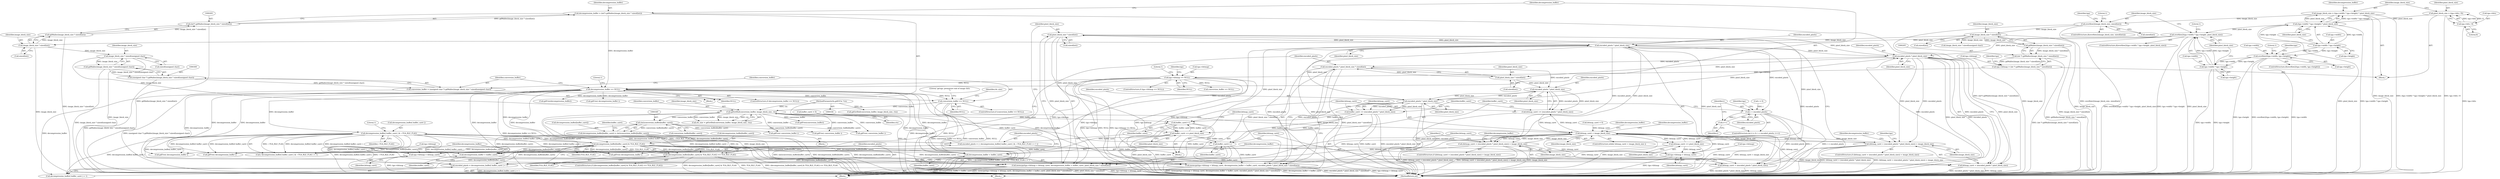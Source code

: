 digraph "1_libgd_fb0e0cce0b9f25389ab56604c3547351617e1415@API" {
"1000418" [label="(Call,pixel_block_size * sizeof(int))"];
"1000387" [label="(Call,encoded_pixels * pixel_block_size)"];
"1000372" [label="(Call,encoded_pixels = ( ( decompression_buffer[ buffer_caret ] & ~TGA_RLE_FLAG ) + 1 ))"];
"1000375" [label="(Call,decompression_buffer[ buffer_caret ] & ~TGA_RLE_FLAG)"];
"1000290" [label="(Call,decompression_buffer == NULL)"];
"1000280" [label="(Call,decompression_buffer = (int*) gdMalloc(image_block_size * sizeof(int)))"];
"1000282" [label="(Call,(int*) gdMalloc(image_block_size * sizeof(int)))"];
"1000284" [label="(Call,gdMalloc(image_block_size * sizeof(int)))"];
"1000285" [label="(Call,image_block_size * sizeof(int))"];
"1000207" [label="(Call,image_block_size * sizeof(int))"];
"1000177" [label="(Call,overflow2(image_block_size, sizeof(int)))"];
"1000117" [label="(Call,image_block_size = (tga->width * tga->height) * pixel_block_size)"];
"1000119" [label="(Call,(tga->width * tga->height) * pixel_block_size)"];
"1000120" [label="(Call,tga->width * tga->height)"];
"1000109" [label="(Call,pixel_block_size = (tga->bits / 8))"];
"1000111" [label="(Call,tga->bits / 8)"];
"1000212" [label="(Call,tga->bitmap == NULL)"];
"1000200" [label="(Call,tga->bitmap = (int *) gdMalloc(image_block_size * sizeof(int)))"];
"1000204" [label="(Call,(int *) gdMalloc(image_block_size * sizeof(int)))"];
"1000206" [label="(Call,gdMalloc(image_block_size * sizeof(int)))"];
"1000365" [label="(Call,decompression_buffer[buffer_caret] & TGA_RLE_FLAG)"];
"1000344" [label="(Call,decompression_buffer[buffer_caret] = (int)conversion_buffer[buffer_caret])"];
"1000348" [label="(Call,(int)conversion_buffer[buffer_caret])"];
"1000320" [label="(Call,gdGetBuf(conversion_buffer, image_block_size, ctx))"];
"1000307" [label="(Call,conversion_buffer == NULL)"];
"1000297" [label="(Call,conversion_buffer = (unsigned char *) gdMalloc(image_block_size * sizeof(unsigned char)))"];
"1000299" [label="(Call,(unsigned char *) gdMalloc(image_block_size * sizeof(unsigned char)))"];
"1000301" [label="(Call,gdMalloc(image_block_size * sizeof(unsigned char)))"];
"1000302" [label="(Call,image_block_size * sizeof(unsigned char))"];
"1000105" [label="(MethodParameterIn,gdIOCtx *ctx)"];
"1000364" [label="(Call,(decompression_buffer[buffer_caret] & TGA_RLE_FLAG) == TGA_RLE_FLAG)"];
"1000477" [label="(Call,encoded_pixels * pixel_block_size)"];
"1000472" [label="(Call,encoded_pixels * pixel_block_size)"];
"1000464" [label="(Call,encoded_pixels * pixel_block_size * sizeof(int))"];
"1000443" [label="(Call,encoded_pixels * pixel_block_size)"];
"1000430" [label="(Call,encoded_pixels = decompression_buffer[ buffer_caret ] + 1)"];
"1000163" [label="(Call,overflow2(tga->width * tga->height, pixel_block_size))"];
"1000164" [label="(Call,tga->width * tga->height)"];
"1000151" [label="(Call,overflow2(tga->width, tga->height))"];
"1000418" [label="(Call,pixel_block_size * sizeof(int))"];
"1000466" [label="(Call,pixel_block_size * sizeof(int))"];
"1000384" [label="(Call,(bitmap_caret + (encoded_pixels * pixel_block_size)) > image_block_size)"];
"1000359" [label="(Call,bitmap_caret < image_block_size)"];
"1000385" [label="(Call,bitmap_caret + (encoded_pixels * pixel_block_size))"];
"1000409" [label="(Call,memcpy(tga->bitmap + bitmap_caret, decompression_buffer + buffer_caret, pixel_block_size * sizeof(int)))"];
"1000410" [label="(Call,tga->bitmap + bitmap_caret)"];
"1000422" [label="(Call,bitmap_caret += pixel_block_size)"];
"1000440" [label="(Call,(bitmap_caret + (encoded_pixels * pixel_block_size)) > image_block_size)"];
"1000441" [label="(Call,bitmap_caret + (encoded_pixels * pixel_block_size))"];
"1000455" [label="(Call,memcpy(tga->bitmap + bitmap_caret, decompression_buffer + buffer_caret, encoded_pixels * pixel_block_size * sizeof(int)))"];
"1000456" [label="(Call,tga->bitmap + bitmap_caret)"];
"1000470" [label="(Call,bitmap_caret += (encoded_pixels * pixel_block_size))"];
"1000403" [label="(Call,i < encoded_pixels)"];
"1000406" [label="(Call,i++)"];
"1000425" [label="(Call,buffer_caret += pixel_block_size)"];
"1000381" [label="(Call,buffer_caret++)"];
"1000415" [label="(Call,decompression_buffer + buffer_caret)"];
"1000437" [label="(Call,buffer_caret++)"];
"1000461" [label="(Call,decompression_buffer + buffer_caret)"];
"1000475" [label="(Call,buffer_caret += (encoded_pixels * pixel_block_size))"];
"1000449" [label="(Identifier,decompression_buffer)"];
"1000150" [label="(ControlStructure,if(overflow2(tga->width, tga->height)))"];
"1000175" [label="(Literal,1)"];
"1000350" [label="(Call,conversion_buffer[buffer_caret])"];
"1000141" [label="(Call,bitmap_caret = 0)"];
"1000161" [label="(Literal,1)"];
"1000416" [label="(Identifier,decompression_buffer)"];
"1000441" [label="(Call,bitmap_caret + (encoded_pixels * pixel_block_size))"];
"1000119" [label="(Call,(tga->width * tga->height) * pixel_block_size)"];
"1000407" [label="(Identifier,i)"];
"1000419" [label="(Identifier,pixel_block_size)"];
"1000466" [label="(Call,pixel_block_size * sizeof(int))"];
"1000177" [label="(Call,overflow2(image_block_size, sizeof(int)))"];
"1000120" [label="(Call,tga->width * tga->height)"];
"1000213" [label="(Call,tga->bitmap)"];
"1000431" [label="(Identifier,encoded_pixels)"];
"1000374" [label="(Call,( decompression_buffer[ buffer_caret ] & ~TGA_RLE_FLAG ) + 1)"];
"1000458" [label="(Identifier,tga)"];
"1000312" [label="(Literal,\"gd-tga: premature end of image data\n\")"];
"1000427" [label="(Identifier,pixel_block_size)"];
"1000308" [label="(Identifier,conversion_buffer)"];
"1000112" [label="(Call,tga->bits)"];
"1000281" [label="(Identifier,decompression_buffer)"];
"1000107" [label="(Block,)"];
"1000382" [label="(Identifier,buffer_caret)"];
"1000414" [label="(Identifier,bitmap_caret)"];
"1000473" [label="(Identifier,encoded_pixels)"];
"1000372" [label="(Call,encoded_pixels = ( ( decompression_buffer[ buffer_caret ] & ~TGA_RLE_FLAG ) + 1 ))"];
"1000415" [label="(Call,decompression_buffer + buffer_caret)"];
"1000370" [label="(Identifier,TGA_RLE_FLAG)"];
"1000212" [label="(Call,tga->bitmap == NULL)"];
"1000209" [label="(Call,sizeof(int))"];
"1000361" [label="(Identifier,image_block_size)"];
"1000376" [label="(Call,decompression_buffer[ buffer_caret ])"];
"1000392" [label="(Call,gdFree( decompression_buffer ))"];
"1000403" [label="(Call,i < encoded_pixels)"];
"1000481" [label="(Identifier,decompression_buffer)"];
"1000387" [label="(Call,encoded_pixels * pixel_block_size)"];
"1000127" [label="(Identifier,pixel_block_size)"];
"1000343" [label="(Block,)"];
"1000482" [label="(Call,gdFree( conversion_buffer ))"];
"1000424" [label="(Identifier,pixel_block_size)"];
"1000393" [label="(Identifier,decompression_buffer)"];
"1000462" [label="(Identifier,decompression_buffer)"];
"1000418" [label="(Call,pixel_block_size * sizeof(int))"];
"1000214" [label="(Identifier,tga)"];
"1000151" [label="(Call,overflow2(tga->width, tga->height))"];
"1000296" [label="(Literal,1)"];
"1000410" [label="(Call,tga->bitmap + bitmap_caret)"];
"1000331" [label="(Call,gdFree(decompression_buffer))"];
"1000155" [label="(Call,tga->height)"];
"1000442" [label="(Identifier,bitmap_caret)"];
"1000162" [label="(ControlStructure,if(overflow2(tga->width * tga->height, pixel_block_size)))"];
"1000444" [label="(Identifier,encoded_pixels)"];
"1000412" [label="(Identifier,tga)"];
"1000208" [label="(Identifier,image_block_size)"];
"1000379" [label="(Identifier,~TGA_RLE_FLAG)"];
"1000298" [label="(Identifier,conversion_buffer)"];
"1000364" [label="(Call,(decompression_buffer[buffer_caret] & TGA_RLE_FLAG) == TGA_RLE_FLAG)"];
"1000206" [label="(Call,gdMalloc(image_block_size * sizeof(int)))"];
"1000420" [label="(Call,sizeof(int))"];
"1000309" [label="(Identifier,NULL)"];
"1000345" [label="(Call,decompression_buffer[buffer_caret])"];
"1000360" [label="(Identifier,bitmap_caret)"];
"1000121" [label="(Call,tga->width)"];
"1000430" [label="(Call,encoded_pixels = decompression_buffer[ buffer_caret ] + 1)"];
"1000358" [label="(ControlStructure,while( bitmap_caret < image_block_size ))"];
"1000471" [label="(Identifier,bitmap_caret)"];
"1000280" [label="(Call,decompression_buffer = (int*) gdMalloc(image_block_size * sizeof(int)))"];
"1000111" [label="(Call,tga->bits / 8)"];
"1000465" [label="(Identifier,encoded_pixels)"];
"1000323" [label="(Identifier,ctx)"];
"1000463" [label="(Identifier,buffer_caret)"];
"1000461" [label="(Call,decompression_buffer + buffer_caret)"];
"1000390" [label="(Identifier,image_block_size)"];
"1000385" [label="(Call,bitmap_caret + (encoded_pixels * pixel_block_size))"];
"1000165" [label="(Call,tga->width)"];
"1000284" [label="(Call,gdMalloc(image_block_size * sizeof(int)))"];
"1000373" [label="(Identifier,encoded_pixels)"];
"1000304" [label="(Call,sizeof(unsigned char))"];
"1000399" [label="(ControlStructure,for (i = 0; i < encoded_pixels; i++))"];
"1000432" [label="(Call,decompression_buffer[ buffer_caret ] + 1)"];
"1000423" [label="(Identifier,bitmap_caret)"];
"1000446" [label="(Identifier,image_block_size)"];
"1000168" [label="(Call,tga->height)"];
"1000381" [label="(Call,buffer_caret++)"];
"1000460" [label="(Identifier,bitmap_caret)"];
"1000164" [label="(Call,tga->width * tga->height)"];
"1000109" [label="(Call,pixel_block_size = (tga->bits / 8))"];
"1000389" [label="(Identifier,pixel_block_size)"];
"1000386" [label="(Identifier,bitmap_caret)"];
"1000236" [label="(Call,conversion_buffer == NULL)"];
"1000365" [label="(Call,decompression_buffer[buffer_caret] & TGA_RLE_FLAG)"];
"1000425" [label="(Call,buffer_caret += pixel_block_size)"];
"1000475" [label="(Call,buffer_caret += (encoded_pixels * pixel_block_size))"];
"1000406" [label="(Call,i++)"];
"1000404" [label="(Identifier,i)"];
"1000384" [label="(Call,(bitmap_caret + (encoded_pixels * pixel_block_size)) > image_block_size)"];
"1000307" [label="(Call,conversion_buffer == NULL)"];
"1000371" [label="(Block,)"];
"1000303" [label="(Identifier,image_block_size)"];
"1000375" [label="(Call,decompression_buffer[ buffer_caret ] & ~TGA_RLE_FLAG)"];
"1000479" [label="(Identifier,pixel_block_size)"];
"1000231" [label="(Call,image_block_size * sizeof(unsigned char))"];
"1000401" [label="(Identifier,i)"];
"1000166" [label="(Identifier,tga)"];
"1000480" [label="(Call,gdFree( decompression_buffer ))"];
"1000405" [label="(Identifier,encoded_pixels)"];
"1000110" [label="(Identifier,pixel_block_size)"];
"1000426" [label="(Identifier,buffer_caret)"];
"1000282" [label="(Call,(int*) gdMalloc(image_block_size * sizeof(int)))"];
"1000380" [label="(Literal,1)"];
"1000285" [label="(Call,image_block_size * sizeof(int))"];
"1000476" [label="(Identifier,buffer_caret)"];
"1000130" [label="(Identifier,decompression_buffer)"];
"1000474" [label="(Identifier,pixel_block_size)"];
"1000204" [label="(Call,(int *) gdMalloc(image_block_size * sizeof(int)))"];
"1000411" [label="(Call,tga->bitmap)"];
"1000245" [label="(Call,gdGetBuf(conversion_buffer, image_block_size, ctx))"];
"1000468" [label="(Call,sizeof(int))"];
"1000313" [label="(Call,gdFree( decompression_buffer ))"];
"1000292" [label="(Identifier,NULL)"];
"1000287" [label="(Call,sizeof(int))"];
"1000438" [label="(Identifier,buffer_caret)"];
"1000344" [label="(Call,decompression_buffer[buffer_caret] = (int)conversion_buffer[buffer_caret])"];
"1000189" [label="(Identifier,tga)"];
"1000472" [label="(Call,encoded_pixels * pixel_block_size)"];
"1000301" [label="(Call,gdMalloc(image_block_size * sizeof(unsigned char)))"];
"1000400" [label="(Call,i = 0)"];
"1000467" [label="(Identifier,pixel_block_size)"];
"1000456" [label="(Call,tga->bitmap + bitmap_caret)"];
"1000445" [label="(Identifier,pixel_block_size)"];
"1000394" [label="(Call,gdFree( conversion_buffer ))"];
"1000224" [label="(Block,)"];
"1000219" [label="(Literal,1)"];
"1000201" [label="(Call,tga->bitmap)"];
"1000457" [label="(Call,tga->bitmap)"];
"1000211" [label="(ControlStructure,if (tga->bitmap == NULL))"];
"1000383" [label="(ControlStructure,if ((bitmap_caret + (encoded_pixels * pixel_block_size)) > image_block_size))"];
"1000322" [label="(Identifier,image_block_size)"];
"1000408" [label="(Block,)"];
"1000117" [label="(Call,image_block_size = (tga->width * tga->height) * pixel_block_size)"];
"1000321" [label="(Identifier,conversion_buffer)"];
"1000222" [label="(Identifier,tga)"];
"1000118" [label="(Identifier,image_block_size)"];
"1000450" [label="(Call,gdFree( conversion_buffer ))"];
"1000105" [label="(MethodParameterIn,gdIOCtx *ctx)"];
"1000289" [label="(ControlStructure,if (decompression_buffer == NULL))"];
"1000409" [label="(Call,memcpy(tga->bitmap + bitmap_caret, decompression_buffer + buffer_caret, pixel_block_size * sizeof(int)))"];
"1000184" [label="(Literal,1)"];
"1000176" [label="(ControlStructure,if(overflow2(image_block_size, sizeof(int))))"];
"1000437" [label="(Call,buffer_caret++)"];
"1000318" [label="(Call,rle_size = gdGetBuf(conversion_buffer, image_block_size, ctx))"];
"1000216" [label="(Identifier,NULL)"];
"1000367" [label="(Identifier,decompression_buffer)"];
"1000487" [label="(MethodReturn,int)"];
"1000478" [label="(Identifier,encoded_pixels)"];
"1000440" [label="(Call,(bitmap_caret + (encoded_pixels * pixel_block_size)) > image_block_size)"];
"1000319" [label="(Identifier,rle_size)"];
"1000417" [label="(Identifier,buffer_caret)"];
"1000355" [label="(Call,buffer_caret = 0)"];
"1000363" [label="(ControlStructure,if ((decompression_buffer[buffer_caret] & TGA_RLE_FLAG) == TGA_RLE_FLAG))"];
"1000477" [label="(Call,encoded_pixels * pixel_block_size)"];
"1000171" [label="(Identifier,pixel_block_size)"];
"1000448" [label="(Call,gdFree( decompression_buffer ))"];
"1000369" [label="(Identifier,TGA_RLE_FLAG)"];
"1000200" [label="(Call,tga->bitmap = (int *) gdMalloc(image_block_size * sizeof(int)))"];
"1000207" [label="(Call,image_block_size * sizeof(int))"];
"1000302" [label="(Call,image_block_size * sizeof(unsigned char))"];
"1000179" [label="(Call,sizeof(int))"];
"1000299" [label="(Call,(unsigned char *) gdMalloc(image_block_size * sizeof(unsigned char)))"];
"1000470" [label="(Call,bitmap_caret += (encoded_pixels * pixel_block_size))"];
"1000464" [label="(Call,encoded_pixels * pixel_block_size * sizeof(int))"];
"1000152" [label="(Call,tga->width)"];
"1000455" [label="(Call,memcpy(tga->bitmap + bitmap_caret, decompression_buffer + buffer_caret, encoded_pixels * pixel_block_size * sizeof(int)))"];
"1000297" [label="(Call,conversion_buffer = (unsigned char *) gdMalloc(image_block_size * sizeof(unsigned char)))"];
"1000388" [label="(Identifier,encoded_pixels)"];
"1000429" [label="(Block,)"];
"1000178" [label="(Identifier,image_block_size)"];
"1000291" [label="(Identifier,decompression_buffer)"];
"1000286" [label="(Identifier,image_block_size)"];
"1000124" [label="(Call,tga->height)"];
"1000115" [label="(Literal,8)"];
"1000348" [label="(Call,(int)conversion_buffer[buffer_caret])"];
"1000443" [label="(Call,encoded_pixels * pixel_block_size)"];
"1000290" [label="(Call,decompression_buffer == NULL)"];
"1000306" [label="(ControlStructure,if (conversion_buffer == NULL))"];
"1000329" [label="(Call,gdFree(conversion_buffer))"];
"1000422" [label="(Call,bitmap_caret += pixel_block_size)"];
"1000354" [label="(Identifier,buffer_caret)"];
"1000163" [label="(Call,overflow2(tga->width * tga->height, pixel_block_size))"];
"1000320" [label="(Call,gdGetBuf(conversion_buffer, image_block_size, ctx))"];
"1000439" [label="(ControlStructure,if ((bitmap_caret + (encoded_pixels * pixel_block_size)) > image_block_size))"];
"1000359" [label="(Call,bitmap_caret < image_block_size)"];
"1000366" [label="(Call,decompression_buffer[buffer_caret])"];
"1000418" -> "1000409"  [label="AST: "];
"1000418" -> "1000420"  [label="CFG: "];
"1000419" -> "1000418"  [label="AST: "];
"1000420" -> "1000418"  [label="AST: "];
"1000409" -> "1000418"  [label="CFG: "];
"1000418" -> "1000387"  [label="DDG: pixel_block_size"];
"1000418" -> "1000409"  [label="DDG: pixel_block_size"];
"1000387" -> "1000418"  [label="DDG: pixel_block_size"];
"1000418" -> "1000422"  [label="DDG: pixel_block_size"];
"1000418" -> "1000425"  [label="DDG: pixel_block_size"];
"1000418" -> "1000443"  [label="DDG: pixel_block_size"];
"1000387" -> "1000385"  [label="AST: "];
"1000387" -> "1000389"  [label="CFG: "];
"1000388" -> "1000387"  [label="AST: "];
"1000389" -> "1000387"  [label="AST: "];
"1000385" -> "1000387"  [label="CFG: "];
"1000387" -> "1000487"  [label="DDG: pixel_block_size"];
"1000387" -> "1000487"  [label="DDG: encoded_pixels"];
"1000387" -> "1000384"  [label="DDG: encoded_pixels"];
"1000387" -> "1000384"  [label="DDG: pixel_block_size"];
"1000387" -> "1000385"  [label="DDG: encoded_pixels"];
"1000387" -> "1000385"  [label="DDG: pixel_block_size"];
"1000372" -> "1000387"  [label="DDG: encoded_pixels"];
"1000477" -> "1000387"  [label="DDG: pixel_block_size"];
"1000163" -> "1000387"  [label="DDG: pixel_block_size"];
"1000387" -> "1000403"  [label="DDG: encoded_pixels"];
"1000387" -> "1000425"  [label="DDG: pixel_block_size"];
"1000387" -> "1000443"  [label="DDG: pixel_block_size"];
"1000372" -> "1000371"  [label="AST: "];
"1000372" -> "1000374"  [label="CFG: "];
"1000373" -> "1000372"  [label="AST: "];
"1000374" -> "1000372"  [label="AST: "];
"1000382" -> "1000372"  [label="CFG: "];
"1000372" -> "1000487"  [label="DDG: ( decompression_buffer[ buffer_caret ] & ~TGA_RLE_FLAG ) + 1"];
"1000375" -> "1000372"  [label="DDG: decompression_buffer[ buffer_caret ]"];
"1000375" -> "1000372"  [label="DDG: ~TGA_RLE_FLAG"];
"1000375" -> "1000374"  [label="AST: "];
"1000375" -> "1000379"  [label="CFG: "];
"1000376" -> "1000375"  [label="AST: "];
"1000379" -> "1000375"  [label="AST: "];
"1000380" -> "1000375"  [label="CFG: "];
"1000375" -> "1000487"  [label="DDG: decompression_buffer[ buffer_caret ]"];
"1000375" -> "1000487"  [label="DDG: ~TGA_RLE_FLAG"];
"1000375" -> "1000365"  [label="DDG: decompression_buffer[ buffer_caret ]"];
"1000375" -> "1000374"  [label="DDG: decompression_buffer[ buffer_caret ]"];
"1000375" -> "1000374"  [label="DDG: ~TGA_RLE_FLAG"];
"1000290" -> "1000375"  [label="DDG: decompression_buffer"];
"1000365" -> "1000375"  [label="DDG: decompression_buffer[buffer_caret]"];
"1000375" -> "1000392"  [label="DDG: decompression_buffer[ buffer_caret ]"];
"1000375" -> "1000409"  [label="DDG: decompression_buffer[ buffer_caret ]"];
"1000375" -> "1000415"  [label="DDG: decompression_buffer[ buffer_caret ]"];
"1000375" -> "1000430"  [label="DDG: decompression_buffer[ buffer_caret ]"];
"1000375" -> "1000432"  [label="DDG: decompression_buffer[ buffer_caret ]"];
"1000375" -> "1000448"  [label="DDG: decompression_buffer[ buffer_caret ]"];
"1000375" -> "1000455"  [label="DDG: decompression_buffer[ buffer_caret ]"];
"1000375" -> "1000461"  [label="DDG: decompression_buffer[ buffer_caret ]"];
"1000375" -> "1000480"  [label="DDG: decompression_buffer[ buffer_caret ]"];
"1000290" -> "1000289"  [label="AST: "];
"1000290" -> "1000292"  [label="CFG: "];
"1000291" -> "1000290"  [label="AST: "];
"1000292" -> "1000290"  [label="AST: "];
"1000296" -> "1000290"  [label="CFG: "];
"1000298" -> "1000290"  [label="CFG: "];
"1000290" -> "1000487"  [label="DDG: decompression_buffer"];
"1000290" -> "1000487"  [label="DDG: NULL"];
"1000290" -> "1000487"  [label="DDG: decompression_buffer == NULL"];
"1000280" -> "1000290"  [label="DDG: decompression_buffer"];
"1000212" -> "1000290"  [label="DDG: NULL"];
"1000290" -> "1000307"  [label="DDG: NULL"];
"1000290" -> "1000313"  [label="DDG: decompression_buffer"];
"1000290" -> "1000331"  [label="DDG: decompression_buffer"];
"1000290" -> "1000365"  [label="DDG: decompression_buffer"];
"1000290" -> "1000392"  [label="DDG: decompression_buffer"];
"1000290" -> "1000409"  [label="DDG: decompression_buffer"];
"1000290" -> "1000415"  [label="DDG: decompression_buffer"];
"1000290" -> "1000430"  [label="DDG: decompression_buffer"];
"1000290" -> "1000432"  [label="DDG: decompression_buffer"];
"1000290" -> "1000448"  [label="DDG: decompression_buffer"];
"1000290" -> "1000455"  [label="DDG: decompression_buffer"];
"1000290" -> "1000461"  [label="DDG: decompression_buffer"];
"1000290" -> "1000480"  [label="DDG: decompression_buffer"];
"1000280" -> "1000224"  [label="AST: "];
"1000280" -> "1000282"  [label="CFG: "];
"1000281" -> "1000280"  [label="AST: "];
"1000282" -> "1000280"  [label="AST: "];
"1000291" -> "1000280"  [label="CFG: "];
"1000280" -> "1000487"  [label="DDG: (int*) gdMalloc(image_block_size * sizeof(int))"];
"1000282" -> "1000280"  [label="DDG: gdMalloc(image_block_size * sizeof(int))"];
"1000282" -> "1000284"  [label="CFG: "];
"1000283" -> "1000282"  [label="AST: "];
"1000284" -> "1000282"  [label="AST: "];
"1000282" -> "1000487"  [label="DDG: gdMalloc(image_block_size * sizeof(int))"];
"1000284" -> "1000282"  [label="DDG: image_block_size * sizeof(int)"];
"1000284" -> "1000285"  [label="CFG: "];
"1000285" -> "1000284"  [label="AST: "];
"1000284" -> "1000487"  [label="DDG: image_block_size * sizeof(int)"];
"1000285" -> "1000284"  [label="DDG: image_block_size"];
"1000285" -> "1000287"  [label="CFG: "];
"1000286" -> "1000285"  [label="AST: "];
"1000287" -> "1000285"  [label="AST: "];
"1000285" -> "1000487"  [label="DDG: image_block_size"];
"1000207" -> "1000285"  [label="DDG: image_block_size"];
"1000285" -> "1000302"  [label="DDG: image_block_size"];
"1000207" -> "1000206"  [label="AST: "];
"1000207" -> "1000209"  [label="CFG: "];
"1000208" -> "1000207"  [label="AST: "];
"1000209" -> "1000207"  [label="AST: "];
"1000206" -> "1000207"  [label="CFG: "];
"1000207" -> "1000487"  [label="DDG: image_block_size"];
"1000207" -> "1000206"  [label="DDG: image_block_size"];
"1000177" -> "1000207"  [label="DDG: image_block_size"];
"1000207" -> "1000231"  [label="DDG: image_block_size"];
"1000177" -> "1000176"  [label="AST: "];
"1000177" -> "1000179"  [label="CFG: "];
"1000178" -> "1000177"  [label="AST: "];
"1000179" -> "1000177"  [label="AST: "];
"1000184" -> "1000177"  [label="CFG: "];
"1000189" -> "1000177"  [label="CFG: "];
"1000177" -> "1000487"  [label="DDG: image_block_size"];
"1000177" -> "1000487"  [label="DDG: overflow2(image_block_size, sizeof(int))"];
"1000117" -> "1000177"  [label="DDG: image_block_size"];
"1000117" -> "1000107"  [label="AST: "];
"1000117" -> "1000119"  [label="CFG: "];
"1000118" -> "1000117"  [label="AST: "];
"1000119" -> "1000117"  [label="AST: "];
"1000130" -> "1000117"  [label="CFG: "];
"1000117" -> "1000487"  [label="DDG: image_block_size"];
"1000117" -> "1000487"  [label="DDG: (tga->width * tga->height) * pixel_block_size"];
"1000119" -> "1000117"  [label="DDG: tga->width * tga->height"];
"1000119" -> "1000117"  [label="DDG: pixel_block_size"];
"1000119" -> "1000127"  [label="CFG: "];
"1000120" -> "1000119"  [label="AST: "];
"1000127" -> "1000119"  [label="AST: "];
"1000119" -> "1000487"  [label="DDG: pixel_block_size"];
"1000119" -> "1000487"  [label="DDG: tga->width * tga->height"];
"1000120" -> "1000119"  [label="DDG: tga->width"];
"1000120" -> "1000119"  [label="DDG: tga->height"];
"1000109" -> "1000119"  [label="DDG: pixel_block_size"];
"1000119" -> "1000163"  [label="DDG: pixel_block_size"];
"1000120" -> "1000124"  [label="CFG: "];
"1000121" -> "1000120"  [label="AST: "];
"1000124" -> "1000120"  [label="AST: "];
"1000127" -> "1000120"  [label="CFG: "];
"1000120" -> "1000151"  [label="DDG: tga->width"];
"1000120" -> "1000151"  [label="DDG: tga->height"];
"1000109" -> "1000107"  [label="AST: "];
"1000109" -> "1000111"  [label="CFG: "];
"1000110" -> "1000109"  [label="AST: "];
"1000111" -> "1000109"  [label="AST: "];
"1000118" -> "1000109"  [label="CFG: "];
"1000109" -> "1000487"  [label="DDG: tga->bits / 8"];
"1000111" -> "1000109"  [label="DDG: tga->bits"];
"1000111" -> "1000109"  [label="DDG: 8"];
"1000111" -> "1000115"  [label="CFG: "];
"1000112" -> "1000111"  [label="AST: "];
"1000115" -> "1000111"  [label="AST: "];
"1000111" -> "1000487"  [label="DDG: tga->bits"];
"1000212" -> "1000211"  [label="AST: "];
"1000212" -> "1000216"  [label="CFG: "];
"1000213" -> "1000212"  [label="AST: "];
"1000216" -> "1000212"  [label="AST: "];
"1000219" -> "1000212"  [label="CFG: "];
"1000222" -> "1000212"  [label="CFG: "];
"1000212" -> "1000487"  [label="DDG: NULL"];
"1000212" -> "1000487"  [label="DDG: tga->bitmap == NULL"];
"1000212" -> "1000487"  [label="DDG: tga->bitmap"];
"1000200" -> "1000212"  [label="DDG: tga->bitmap"];
"1000212" -> "1000236"  [label="DDG: NULL"];
"1000212" -> "1000409"  [label="DDG: tga->bitmap"];
"1000212" -> "1000410"  [label="DDG: tga->bitmap"];
"1000212" -> "1000455"  [label="DDG: tga->bitmap"];
"1000212" -> "1000456"  [label="DDG: tga->bitmap"];
"1000200" -> "1000107"  [label="AST: "];
"1000200" -> "1000204"  [label="CFG: "];
"1000201" -> "1000200"  [label="AST: "];
"1000204" -> "1000200"  [label="AST: "];
"1000214" -> "1000200"  [label="CFG: "];
"1000200" -> "1000487"  [label="DDG: (int *) gdMalloc(image_block_size * sizeof(int))"];
"1000204" -> "1000200"  [label="DDG: gdMalloc(image_block_size * sizeof(int))"];
"1000204" -> "1000206"  [label="CFG: "];
"1000205" -> "1000204"  [label="AST: "];
"1000206" -> "1000204"  [label="AST: "];
"1000204" -> "1000487"  [label="DDG: gdMalloc(image_block_size * sizeof(int))"];
"1000206" -> "1000204"  [label="DDG: image_block_size * sizeof(int)"];
"1000206" -> "1000487"  [label="DDG: image_block_size * sizeof(int)"];
"1000365" -> "1000364"  [label="AST: "];
"1000365" -> "1000369"  [label="CFG: "];
"1000366" -> "1000365"  [label="AST: "];
"1000369" -> "1000365"  [label="AST: "];
"1000370" -> "1000365"  [label="CFG: "];
"1000365" -> "1000487"  [label="DDG: decompression_buffer[buffer_caret]"];
"1000365" -> "1000364"  [label="DDG: decompression_buffer[buffer_caret]"];
"1000365" -> "1000364"  [label="DDG: TGA_RLE_FLAG"];
"1000344" -> "1000365"  [label="DDG: decompression_buffer[buffer_caret]"];
"1000364" -> "1000365"  [label="DDG: TGA_RLE_FLAG"];
"1000365" -> "1000392"  [label="DDG: decompression_buffer[buffer_caret]"];
"1000365" -> "1000409"  [label="DDG: decompression_buffer[buffer_caret]"];
"1000365" -> "1000415"  [label="DDG: decompression_buffer[buffer_caret]"];
"1000365" -> "1000430"  [label="DDG: decompression_buffer[buffer_caret]"];
"1000365" -> "1000432"  [label="DDG: decompression_buffer[buffer_caret]"];
"1000365" -> "1000448"  [label="DDG: decompression_buffer[buffer_caret]"];
"1000365" -> "1000455"  [label="DDG: decompression_buffer[buffer_caret]"];
"1000365" -> "1000461"  [label="DDG: decompression_buffer[buffer_caret]"];
"1000365" -> "1000480"  [label="DDG: decompression_buffer[buffer_caret]"];
"1000344" -> "1000343"  [label="AST: "];
"1000344" -> "1000348"  [label="CFG: "];
"1000345" -> "1000344"  [label="AST: "];
"1000348" -> "1000344"  [label="AST: "];
"1000354" -> "1000344"  [label="CFG: "];
"1000344" -> "1000487"  [label="DDG: (int)conversion_buffer[buffer_caret]"];
"1000344" -> "1000487"  [label="DDG: decompression_buffer[buffer_caret]"];
"1000348" -> "1000344"  [label="DDG: conversion_buffer[buffer_caret]"];
"1000344" -> "1000480"  [label="DDG: decompression_buffer[buffer_caret]"];
"1000348" -> "1000350"  [label="CFG: "];
"1000349" -> "1000348"  [label="AST: "];
"1000350" -> "1000348"  [label="AST: "];
"1000348" -> "1000487"  [label="DDG: conversion_buffer[buffer_caret]"];
"1000320" -> "1000348"  [label="DDG: conversion_buffer"];
"1000348" -> "1000394"  [label="DDG: conversion_buffer[buffer_caret]"];
"1000348" -> "1000450"  [label="DDG: conversion_buffer[buffer_caret]"];
"1000348" -> "1000482"  [label="DDG: conversion_buffer[buffer_caret]"];
"1000320" -> "1000318"  [label="AST: "];
"1000320" -> "1000323"  [label="CFG: "];
"1000321" -> "1000320"  [label="AST: "];
"1000322" -> "1000320"  [label="AST: "];
"1000323" -> "1000320"  [label="AST: "];
"1000318" -> "1000320"  [label="CFG: "];
"1000320" -> "1000487"  [label="DDG: image_block_size"];
"1000320" -> "1000487"  [label="DDG: ctx"];
"1000320" -> "1000318"  [label="DDG: conversion_buffer"];
"1000320" -> "1000318"  [label="DDG: image_block_size"];
"1000320" -> "1000318"  [label="DDG: ctx"];
"1000307" -> "1000320"  [label="DDG: conversion_buffer"];
"1000302" -> "1000320"  [label="DDG: image_block_size"];
"1000105" -> "1000320"  [label="DDG: ctx"];
"1000320" -> "1000329"  [label="DDG: conversion_buffer"];
"1000320" -> "1000359"  [label="DDG: image_block_size"];
"1000320" -> "1000394"  [label="DDG: conversion_buffer"];
"1000320" -> "1000450"  [label="DDG: conversion_buffer"];
"1000320" -> "1000482"  [label="DDG: conversion_buffer"];
"1000307" -> "1000306"  [label="AST: "];
"1000307" -> "1000309"  [label="CFG: "];
"1000308" -> "1000307"  [label="AST: "];
"1000309" -> "1000307"  [label="AST: "];
"1000312" -> "1000307"  [label="CFG: "];
"1000319" -> "1000307"  [label="CFG: "];
"1000307" -> "1000487"  [label="DDG: NULL"];
"1000307" -> "1000487"  [label="DDG: conversion_buffer == NULL"];
"1000307" -> "1000487"  [label="DDG: conversion_buffer"];
"1000297" -> "1000307"  [label="DDG: conversion_buffer"];
"1000297" -> "1000224"  [label="AST: "];
"1000297" -> "1000299"  [label="CFG: "];
"1000298" -> "1000297"  [label="AST: "];
"1000299" -> "1000297"  [label="AST: "];
"1000308" -> "1000297"  [label="CFG: "];
"1000297" -> "1000487"  [label="DDG: (unsigned char *) gdMalloc(image_block_size * sizeof(unsigned char))"];
"1000299" -> "1000297"  [label="DDG: gdMalloc(image_block_size * sizeof(unsigned char))"];
"1000299" -> "1000301"  [label="CFG: "];
"1000300" -> "1000299"  [label="AST: "];
"1000301" -> "1000299"  [label="AST: "];
"1000299" -> "1000487"  [label="DDG: gdMalloc(image_block_size * sizeof(unsigned char))"];
"1000301" -> "1000299"  [label="DDG: image_block_size * sizeof(unsigned char)"];
"1000301" -> "1000302"  [label="CFG: "];
"1000302" -> "1000301"  [label="AST: "];
"1000301" -> "1000487"  [label="DDG: image_block_size * sizeof(unsigned char)"];
"1000302" -> "1000301"  [label="DDG: image_block_size"];
"1000302" -> "1000304"  [label="CFG: "];
"1000303" -> "1000302"  [label="AST: "];
"1000304" -> "1000302"  [label="AST: "];
"1000302" -> "1000487"  [label="DDG: image_block_size"];
"1000105" -> "1000104"  [label="AST: "];
"1000105" -> "1000487"  [label="DDG: ctx"];
"1000105" -> "1000245"  [label="DDG: ctx"];
"1000364" -> "1000363"  [label="AST: "];
"1000364" -> "1000370"  [label="CFG: "];
"1000370" -> "1000364"  [label="AST: "];
"1000373" -> "1000364"  [label="CFG: "];
"1000431" -> "1000364"  [label="CFG: "];
"1000364" -> "1000487"  [label="DDG: decompression_buffer[buffer_caret] & TGA_RLE_FLAG"];
"1000364" -> "1000487"  [label="DDG: TGA_RLE_FLAG"];
"1000364" -> "1000487"  [label="DDG: (decompression_buffer[buffer_caret] & TGA_RLE_FLAG) == TGA_RLE_FLAG"];
"1000477" -> "1000475"  [label="AST: "];
"1000477" -> "1000479"  [label="CFG: "];
"1000478" -> "1000477"  [label="AST: "];
"1000479" -> "1000477"  [label="AST: "];
"1000475" -> "1000477"  [label="CFG: "];
"1000477" -> "1000487"  [label="DDG: pixel_block_size"];
"1000477" -> "1000487"  [label="DDG: encoded_pixels"];
"1000477" -> "1000443"  [label="DDG: pixel_block_size"];
"1000477" -> "1000475"  [label="DDG: encoded_pixels"];
"1000477" -> "1000475"  [label="DDG: pixel_block_size"];
"1000472" -> "1000477"  [label="DDG: encoded_pixels"];
"1000472" -> "1000477"  [label="DDG: pixel_block_size"];
"1000472" -> "1000470"  [label="AST: "];
"1000472" -> "1000474"  [label="CFG: "];
"1000473" -> "1000472"  [label="AST: "];
"1000474" -> "1000472"  [label="AST: "];
"1000470" -> "1000472"  [label="CFG: "];
"1000472" -> "1000470"  [label="DDG: encoded_pixels"];
"1000472" -> "1000470"  [label="DDG: pixel_block_size"];
"1000464" -> "1000472"  [label="DDG: encoded_pixels"];
"1000466" -> "1000472"  [label="DDG: pixel_block_size"];
"1000464" -> "1000455"  [label="AST: "];
"1000464" -> "1000466"  [label="CFG: "];
"1000465" -> "1000464"  [label="AST: "];
"1000466" -> "1000464"  [label="AST: "];
"1000455" -> "1000464"  [label="CFG: "];
"1000464" -> "1000487"  [label="DDG: pixel_block_size * sizeof(int)"];
"1000464" -> "1000455"  [label="DDG: encoded_pixels"];
"1000464" -> "1000455"  [label="DDG: pixel_block_size * sizeof(int)"];
"1000443" -> "1000464"  [label="DDG: encoded_pixels"];
"1000466" -> "1000464"  [label="DDG: pixel_block_size"];
"1000443" -> "1000441"  [label="AST: "];
"1000443" -> "1000445"  [label="CFG: "];
"1000444" -> "1000443"  [label="AST: "];
"1000445" -> "1000443"  [label="AST: "];
"1000441" -> "1000443"  [label="CFG: "];
"1000443" -> "1000487"  [label="DDG: pixel_block_size"];
"1000443" -> "1000487"  [label="DDG: encoded_pixels"];
"1000443" -> "1000440"  [label="DDG: encoded_pixels"];
"1000443" -> "1000440"  [label="DDG: pixel_block_size"];
"1000443" -> "1000441"  [label="DDG: encoded_pixels"];
"1000443" -> "1000441"  [label="DDG: pixel_block_size"];
"1000430" -> "1000443"  [label="DDG: encoded_pixels"];
"1000163" -> "1000443"  [label="DDG: pixel_block_size"];
"1000443" -> "1000466"  [label="DDG: pixel_block_size"];
"1000430" -> "1000429"  [label="AST: "];
"1000430" -> "1000432"  [label="CFG: "];
"1000431" -> "1000430"  [label="AST: "];
"1000432" -> "1000430"  [label="AST: "];
"1000438" -> "1000430"  [label="CFG: "];
"1000430" -> "1000487"  [label="DDG: decompression_buffer[ buffer_caret ] + 1"];
"1000163" -> "1000162"  [label="AST: "];
"1000163" -> "1000171"  [label="CFG: "];
"1000164" -> "1000163"  [label="AST: "];
"1000171" -> "1000163"  [label="AST: "];
"1000175" -> "1000163"  [label="CFG: "];
"1000178" -> "1000163"  [label="CFG: "];
"1000163" -> "1000487"  [label="DDG: tga->width * tga->height"];
"1000163" -> "1000487"  [label="DDG: pixel_block_size"];
"1000163" -> "1000487"  [label="DDG: overflow2(tga->width * tga->height, pixel_block_size)"];
"1000164" -> "1000163"  [label="DDG: tga->width"];
"1000164" -> "1000163"  [label="DDG: tga->height"];
"1000164" -> "1000168"  [label="CFG: "];
"1000165" -> "1000164"  [label="AST: "];
"1000168" -> "1000164"  [label="AST: "];
"1000171" -> "1000164"  [label="CFG: "];
"1000164" -> "1000487"  [label="DDG: tga->height"];
"1000164" -> "1000487"  [label="DDG: tga->width"];
"1000151" -> "1000164"  [label="DDG: tga->width"];
"1000151" -> "1000164"  [label="DDG: tga->height"];
"1000151" -> "1000150"  [label="AST: "];
"1000151" -> "1000155"  [label="CFG: "];
"1000152" -> "1000151"  [label="AST: "];
"1000155" -> "1000151"  [label="AST: "];
"1000161" -> "1000151"  [label="CFG: "];
"1000166" -> "1000151"  [label="CFG: "];
"1000151" -> "1000487"  [label="DDG: overflow2(tga->width, tga->height)"];
"1000151" -> "1000487"  [label="DDG: tga->width"];
"1000151" -> "1000487"  [label="DDG: tga->height"];
"1000466" -> "1000468"  [label="CFG: "];
"1000467" -> "1000466"  [label="AST: "];
"1000468" -> "1000466"  [label="AST: "];
"1000384" -> "1000383"  [label="AST: "];
"1000384" -> "1000390"  [label="CFG: "];
"1000385" -> "1000384"  [label="AST: "];
"1000390" -> "1000384"  [label="AST: "];
"1000393" -> "1000384"  [label="CFG: "];
"1000401" -> "1000384"  [label="CFG: "];
"1000384" -> "1000487"  [label="DDG: (bitmap_caret + (encoded_pixels * pixel_block_size)) > image_block_size"];
"1000384" -> "1000487"  [label="DDG: image_block_size"];
"1000384" -> "1000487"  [label="DDG: bitmap_caret + (encoded_pixels * pixel_block_size)"];
"1000384" -> "1000359"  [label="DDG: image_block_size"];
"1000359" -> "1000384"  [label="DDG: bitmap_caret"];
"1000359" -> "1000384"  [label="DDG: image_block_size"];
"1000359" -> "1000358"  [label="AST: "];
"1000359" -> "1000361"  [label="CFG: "];
"1000360" -> "1000359"  [label="AST: "];
"1000361" -> "1000359"  [label="AST: "];
"1000367" -> "1000359"  [label="CFG: "];
"1000481" -> "1000359"  [label="CFG: "];
"1000359" -> "1000487"  [label="DDG: image_block_size"];
"1000359" -> "1000487"  [label="DDG: bitmap_caret"];
"1000359" -> "1000487"  [label="DDG: bitmap_caret < image_block_size"];
"1000141" -> "1000359"  [label="DDG: bitmap_caret"];
"1000422" -> "1000359"  [label="DDG: bitmap_caret"];
"1000470" -> "1000359"  [label="DDG: bitmap_caret"];
"1000440" -> "1000359"  [label="DDG: image_block_size"];
"1000359" -> "1000385"  [label="DDG: bitmap_caret"];
"1000359" -> "1000409"  [label="DDG: bitmap_caret"];
"1000359" -> "1000410"  [label="DDG: bitmap_caret"];
"1000359" -> "1000422"  [label="DDG: bitmap_caret"];
"1000359" -> "1000440"  [label="DDG: bitmap_caret"];
"1000359" -> "1000440"  [label="DDG: image_block_size"];
"1000359" -> "1000441"  [label="DDG: bitmap_caret"];
"1000359" -> "1000455"  [label="DDG: bitmap_caret"];
"1000359" -> "1000456"  [label="DDG: bitmap_caret"];
"1000359" -> "1000470"  [label="DDG: bitmap_caret"];
"1000386" -> "1000385"  [label="AST: "];
"1000390" -> "1000385"  [label="CFG: "];
"1000385" -> "1000487"  [label="DDG: encoded_pixels * pixel_block_size"];
"1000385" -> "1000487"  [label="DDG: bitmap_caret"];
"1000409" -> "1000408"  [label="AST: "];
"1000410" -> "1000409"  [label="AST: "];
"1000415" -> "1000409"  [label="AST: "];
"1000423" -> "1000409"  [label="CFG: "];
"1000409" -> "1000487"  [label="DDG: memcpy(tga->bitmap + bitmap_caret, decompression_buffer + buffer_caret, pixel_block_size * sizeof(int))"];
"1000409" -> "1000487"  [label="DDG: pixel_block_size * sizeof(int)"];
"1000409" -> "1000487"  [label="DDG: tga->bitmap + bitmap_caret"];
"1000409" -> "1000487"  [label="DDG: decompression_buffer + buffer_caret"];
"1000422" -> "1000409"  [label="DDG: bitmap_caret"];
"1000381" -> "1000409"  [label="DDG: buffer_caret"];
"1000410" -> "1000414"  [label="CFG: "];
"1000411" -> "1000410"  [label="AST: "];
"1000414" -> "1000410"  [label="AST: "];
"1000416" -> "1000410"  [label="CFG: "];
"1000410" -> "1000487"  [label="DDG: tga->bitmap"];
"1000422" -> "1000410"  [label="DDG: bitmap_caret"];
"1000422" -> "1000408"  [label="AST: "];
"1000422" -> "1000424"  [label="CFG: "];
"1000423" -> "1000422"  [label="AST: "];
"1000424" -> "1000422"  [label="AST: "];
"1000407" -> "1000422"  [label="CFG: "];
"1000440" -> "1000439"  [label="AST: "];
"1000440" -> "1000446"  [label="CFG: "];
"1000441" -> "1000440"  [label="AST: "];
"1000446" -> "1000440"  [label="AST: "];
"1000449" -> "1000440"  [label="CFG: "];
"1000458" -> "1000440"  [label="CFG: "];
"1000440" -> "1000487"  [label="DDG: (bitmap_caret + (encoded_pixels * pixel_block_size)) > image_block_size"];
"1000440" -> "1000487"  [label="DDG: image_block_size"];
"1000440" -> "1000487"  [label="DDG: bitmap_caret + (encoded_pixels * pixel_block_size)"];
"1000442" -> "1000441"  [label="AST: "];
"1000446" -> "1000441"  [label="CFG: "];
"1000441" -> "1000487"  [label="DDG: bitmap_caret"];
"1000441" -> "1000487"  [label="DDG: encoded_pixels * pixel_block_size"];
"1000455" -> "1000429"  [label="AST: "];
"1000456" -> "1000455"  [label="AST: "];
"1000461" -> "1000455"  [label="AST: "];
"1000471" -> "1000455"  [label="CFG: "];
"1000455" -> "1000487"  [label="DDG: memcpy(tga->bitmap + bitmap_caret, decompression_buffer + buffer_caret, encoded_pixels * pixel_block_size * sizeof(int))"];
"1000455" -> "1000487"  [label="DDG: decompression_buffer + buffer_caret"];
"1000455" -> "1000487"  [label="DDG: encoded_pixels * pixel_block_size * sizeof(int)"];
"1000455" -> "1000487"  [label="DDG: tga->bitmap + bitmap_caret"];
"1000437" -> "1000455"  [label="DDG: buffer_caret"];
"1000456" -> "1000460"  [label="CFG: "];
"1000457" -> "1000456"  [label="AST: "];
"1000460" -> "1000456"  [label="AST: "];
"1000462" -> "1000456"  [label="CFG: "];
"1000456" -> "1000487"  [label="DDG: tga->bitmap"];
"1000470" -> "1000429"  [label="AST: "];
"1000471" -> "1000470"  [label="AST: "];
"1000476" -> "1000470"  [label="CFG: "];
"1000403" -> "1000399"  [label="AST: "];
"1000403" -> "1000405"  [label="CFG: "];
"1000404" -> "1000403"  [label="AST: "];
"1000405" -> "1000403"  [label="AST: "];
"1000412" -> "1000403"  [label="CFG: "];
"1000426" -> "1000403"  [label="CFG: "];
"1000403" -> "1000487"  [label="DDG: encoded_pixels"];
"1000403" -> "1000487"  [label="DDG: i"];
"1000403" -> "1000487"  [label="DDG: i < encoded_pixels"];
"1000400" -> "1000403"  [label="DDG: i"];
"1000406" -> "1000403"  [label="DDG: i"];
"1000403" -> "1000406"  [label="DDG: i"];
"1000406" -> "1000399"  [label="AST: "];
"1000406" -> "1000407"  [label="CFG: "];
"1000407" -> "1000406"  [label="AST: "];
"1000404" -> "1000406"  [label="CFG: "];
"1000425" -> "1000371"  [label="AST: "];
"1000425" -> "1000427"  [label="CFG: "];
"1000426" -> "1000425"  [label="AST: "];
"1000427" -> "1000425"  [label="AST: "];
"1000360" -> "1000425"  [label="CFG: "];
"1000425" -> "1000487"  [label="DDG: pixel_block_size"];
"1000425" -> "1000487"  [label="DDG: buffer_caret"];
"1000425" -> "1000381"  [label="DDG: buffer_caret"];
"1000381" -> "1000425"  [label="DDG: buffer_caret"];
"1000425" -> "1000437"  [label="DDG: buffer_caret"];
"1000381" -> "1000371"  [label="AST: "];
"1000381" -> "1000382"  [label="CFG: "];
"1000382" -> "1000381"  [label="AST: "];
"1000386" -> "1000381"  [label="CFG: "];
"1000381" -> "1000487"  [label="DDG: buffer_caret"];
"1000355" -> "1000381"  [label="DDG: buffer_caret"];
"1000475" -> "1000381"  [label="DDG: buffer_caret"];
"1000381" -> "1000415"  [label="DDG: buffer_caret"];
"1000415" -> "1000417"  [label="CFG: "];
"1000416" -> "1000415"  [label="AST: "];
"1000417" -> "1000415"  [label="AST: "];
"1000419" -> "1000415"  [label="CFG: "];
"1000437" -> "1000429"  [label="AST: "];
"1000437" -> "1000438"  [label="CFG: "];
"1000438" -> "1000437"  [label="AST: "];
"1000442" -> "1000437"  [label="CFG: "];
"1000437" -> "1000487"  [label="DDG: buffer_caret"];
"1000355" -> "1000437"  [label="DDG: buffer_caret"];
"1000475" -> "1000437"  [label="DDG: buffer_caret"];
"1000437" -> "1000461"  [label="DDG: buffer_caret"];
"1000437" -> "1000475"  [label="DDG: buffer_caret"];
"1000461" -> "1000463"  [label="CFG: "];
"1000462" -> "1000461"  [label="AST: "];
"1000463" -> "1000461"  [label="AST: "];
"1000465" -> "1000461"  [label="CFG: "];
"1000475" -> "1000429"  [label="AST: "];
"1000476" -> "1000475"  [label="AST: "];
"1000360" -> "1000475"  [label="CFG: "];
"1000475" -> "1000487"  [label="DDG: buffer_caret"];
"1000475" -> "1000487"  [label="DDG: encoded_pixels * pixel_block_size"];
}
